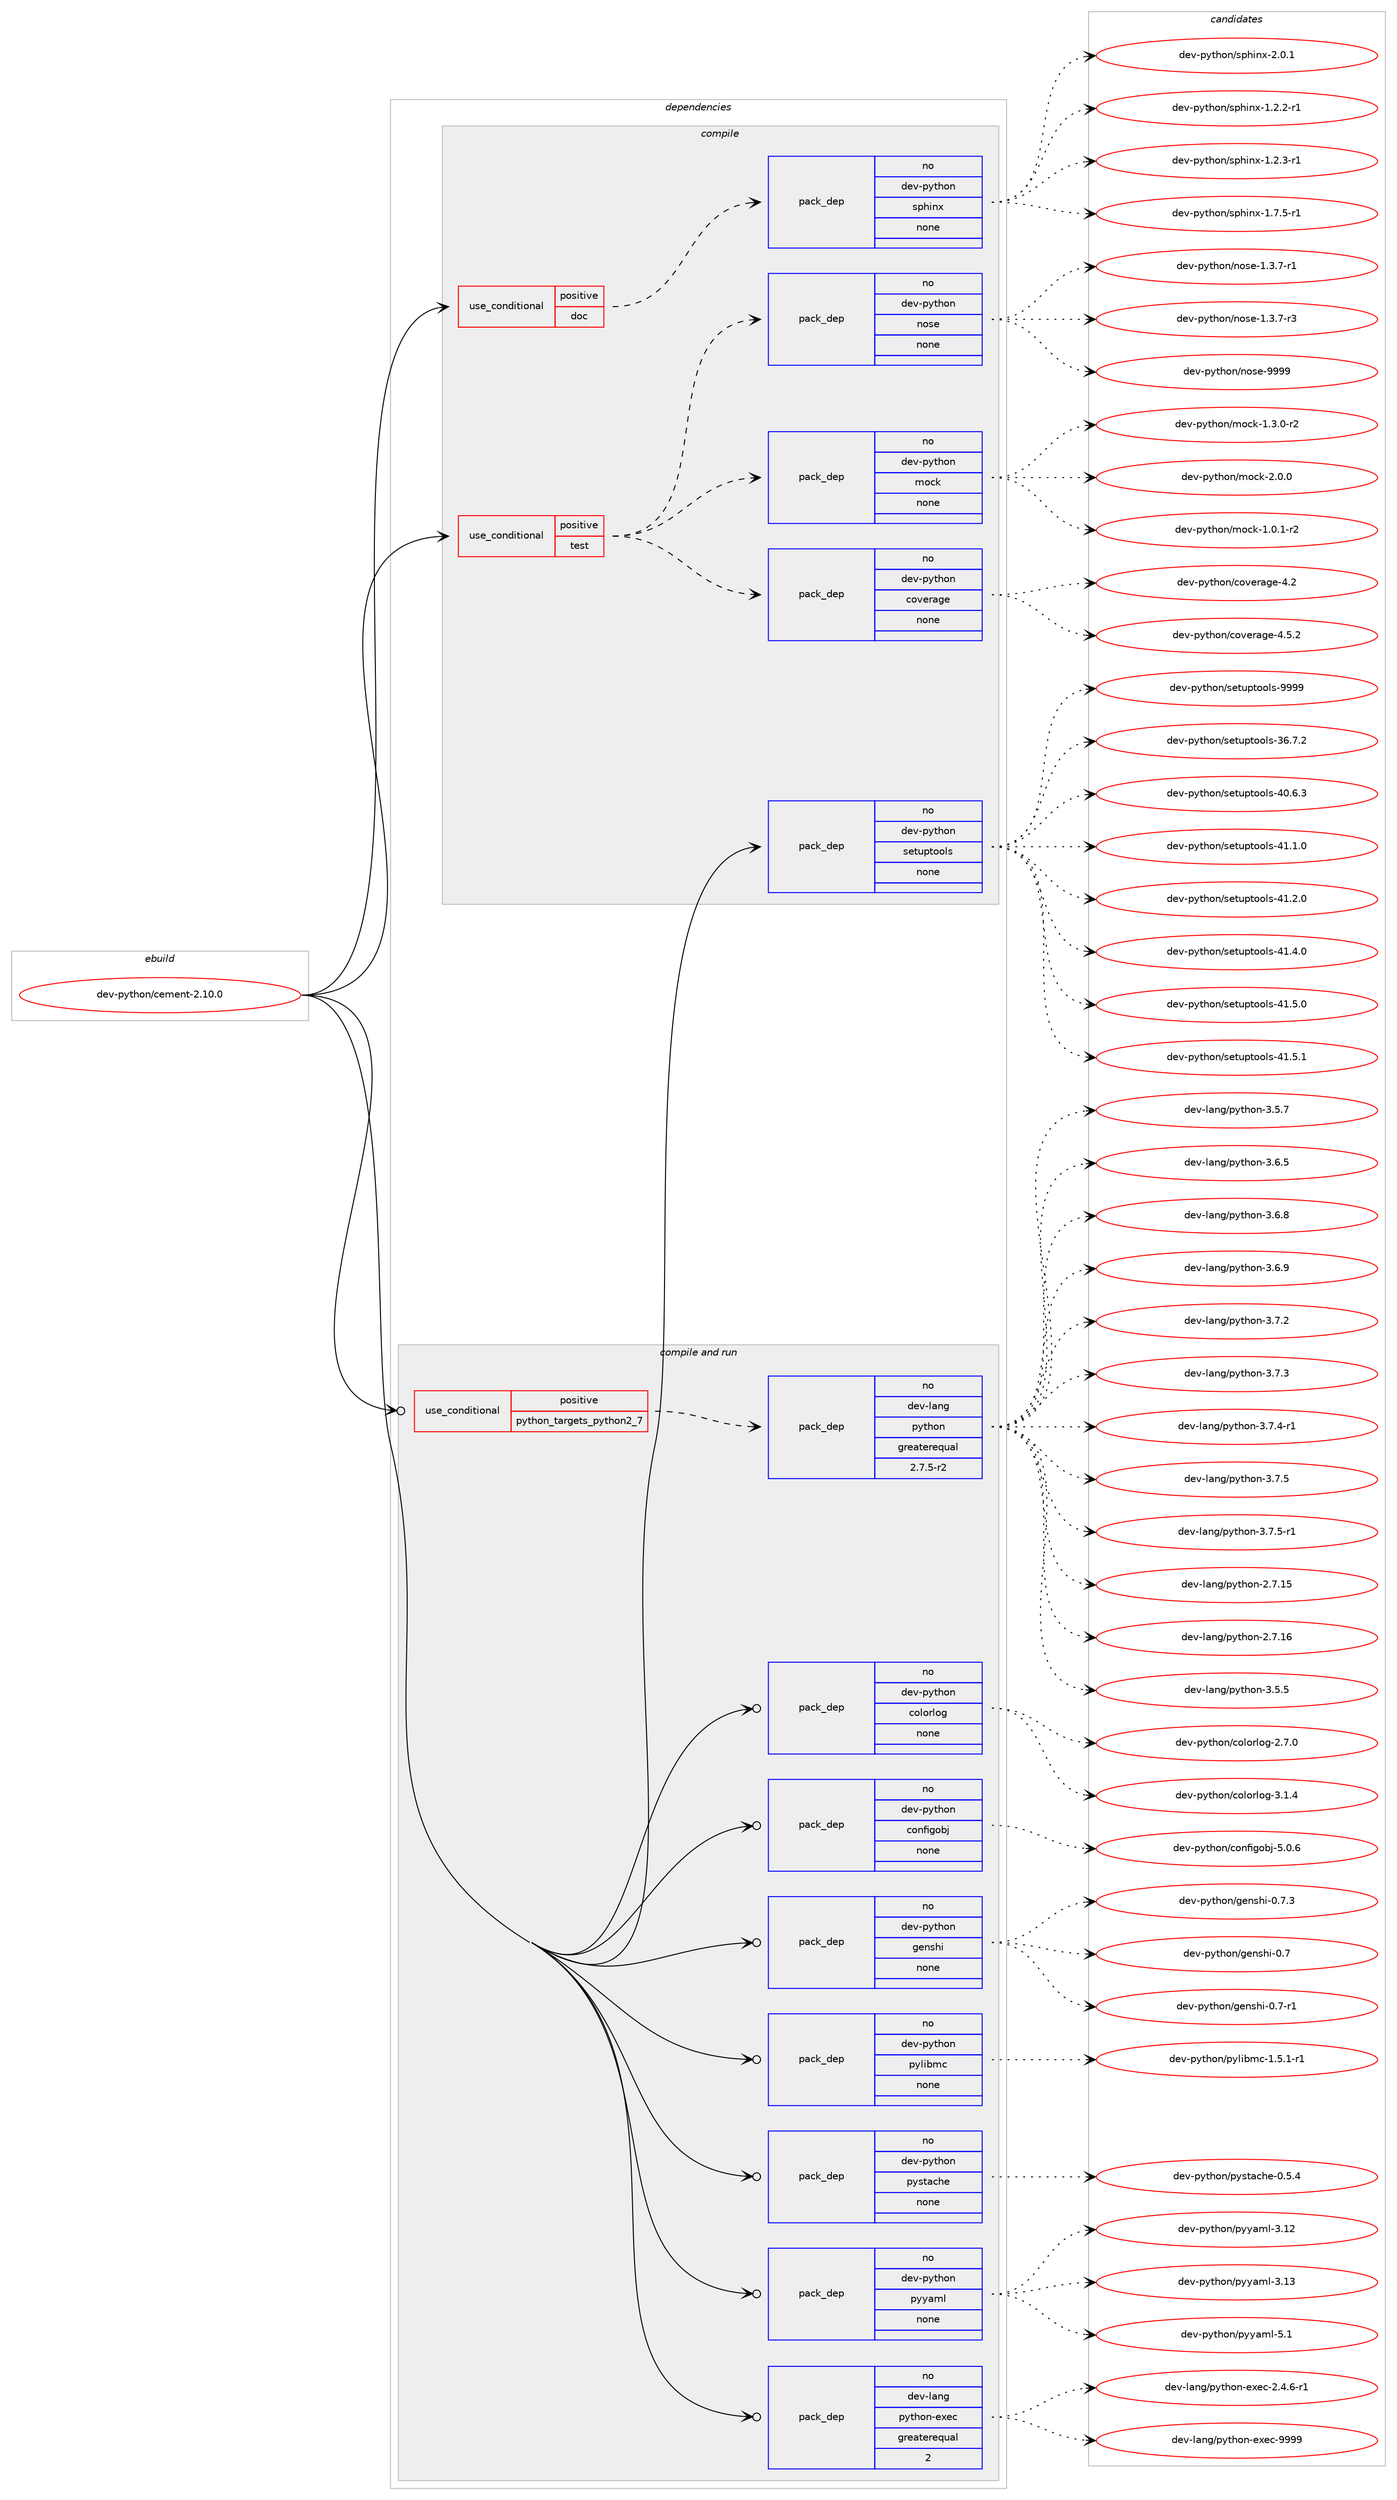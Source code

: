digraph prolog {

# *************
# Graph options
# *************

newrank=true;
concentrate=true;
compound=true;
graph [rankdir=LR,fontname=Helvetica,fontsize=10,ranksep=1.5];#, ranksep=2.5, nodesep=0.2];
edge  [arrowhead=vee];
node  [fontname=Helvetica,fontsize=10];

# **********
# The ebuild
# **********

subgraph cluster_leftcol {
color=gray;
rank=same;
label=<<i>ebuild</i>>;
id [label="dev-python/cement-2.10.0", color=red, width=4, href="../dev-python/cement-2.10.0.svg"];
}

# ****************
# The dependencies
# ****************

subgraph cluster_midcol {
color=gray;
label=<<i>dependencies</i>>;
subgraph cluster_compile {
fillcolor="#eeeeee";
style=filled;
label=<<i>compile</i>>;
subgraph cond137334 {
dependency598356 [label=<<TABLE BORDER="0" CELLBORDER="1" CELLSPACING="0" CELLPADDING="4"><TR><TD ROWSPAN="3" CELLPADDING="10">use_conditional</TD></TR><TR><TD>positive</TD></TR><TR><TD>doc</TD></TR></TABLE>>, shape=none, color=red];
subgraph pack449243 {
dependency598357 [label=<<TABLE BORDER="0" CELLBORDER="1" CELLSPACING="0" CELLPADDING="4" WIDTH="220"><TR><TD ROWSPAN="6" CELLPADDING="30">pack_dep</TD></TR><TR><TD WIDTH="110">no</TD></TR><TR><TD>dev-python</TD></TR><TR><TD>sphinx</TD></TR><TR><TD>none</TD></TR><TR><TD></TD></TR></TABLE>>, shape=none, color=blue];
}
dependency598356:e -> dependency598357:w [weight=20,style="dashed",arrowhead="vee"];
}
id:e -> dependency598356:w [weight=20,style="solid",arrowhead="vee"];
subgraph cond137335 {
dependency598358 [label=<<TABLE BORDER="0" CELLBORDER="1" CELLSPACING="0" CELLPADDING="4"><TR><TD ROWSPAN="3" CELLPADDING="10">use_conditional</TD></TR><TR><TD>positive</TD></TR><TR><TD>test</TD></TR></TABLE>>, shape=none, color=red];
subgraph pack449244 {
dependency598359 [label=<<TABLE BORDER="0" CELLBORDER="1" CELLSPACING="0" CELLPADDING="4" WIDTH="220"><TR><TD ROWSPAN="6" CELLPADDING="30">pack_dep</TD></TR><TR><TD WIDTH="110">no</TD></TR><TR><TD>dev-python</TD></TR><TR><TD>mock</TD></TR><TR><TD>none</TD></TR><TR><TD></TD></TR></TABLE>>, shape=none, color=blue];
}
dependency598358:e -> dependency598359:w [weight=20,style="dashed",arrowhead="vee"];
subgraph pack449245 {
dependency598360 [label=<<TABLE BORDER="0" CELLBORDER="1" CELLSPACING="0" CELLPADDING="4" WIDTH="220"><TR><TD ROWSPAN="6" CELLPADDING="30">pack_dep</TD></TR><TR><TD WIDTH="110">no</TD></TR><TR><TD>dev-python</TD></TR><TR><TD>nose</TD></TR><TR><TD>none</TD></TR><TR><TD></TD></TR></TABLE>>, shape=none, color=blue];
}
dependency598358:e -> dependency598360:w [weight=20,style="dashed",arrowhead="vee"];
subgraph pack449246 {
dependency598361 [label=<<TABLE BORDER="0" CELLBORDER="1" CELLSPACING="0" CELLPADDING="4" WIDTH="220"><TR><TD ROWSPAN="6" CELLPADDING="30">pack_dep</TD></TR><TR><TD WIDTH="110">no</TD></TR><TR><TD>dev-python</TD></TR><TR><TD>coverage</TD></TR><TR><TD>none</TD></TR><TR><TD></TD></TR></TABLE>>, shape=none, color=blue];
}
dependency598358:e -> dependency598361:w [weight=20,style="dashed",arrowhead="vee"];
}
id:e -> dependency598358:w [weight=20,style="solid",arrowhead="vee"];
subgraph pack449247 {
dependency598362 [label=<<TABLE BORDER="0" CELLBORDER="1" CELLSPACING="0" CELLPADDING="4" WIDTH="220"><TR><TD ROWSPAN="6" CELLPADDING="30">pack_dep</TD></TR><TR><TD WIDTH="110">no</TD></TR><TR><TD>dev-python</TD></TR><TR><TD>setuptools</TD></TR><TR><TD>none</TD></TR><TR><TD></TD></TR></TABLE>>, shape=none, color=blue];
}
id:e -> dependency598362:w [weight=20,style="solid",arrowhead="vee"];
}
subgraph cluster_compileandrun {
fillcolor="#eeeeee";
style=filled;
label=<<i>compile and run</i>>;
subgraph cond137336 {
dependency598363 [label=<<TABLE BORDER="0" CELLBORDER="1" CELLSPACING="0" CELLPADDING="4"><TR><TD ROWSPAN="3" CELLPADDING="10">use_conditional</TD></TR><TR><TD>positive</TD></TR><TR><TD>python_targets_python2_7</TD></TR></TABLE>>, shape=none, color=red];
subgraph pack449248 {
dependency598364 [label=<<TABLE BORDER="0" CELLBORDER="1" CELLSPACING="0" CELLPADDING="4" WIDTH="220"><TR><TD ROWSPAN="6" CELLPADDING="30">pack_dep</TD></TR><TR><TD WIDTH="110">no</TD></TR><TR><TD>dev-lang</TD></TR><TR><TD>python</TD></TR><TR><TD>greaterequal</TD></TR><TR><TD>2.7.5-r2</TD></TR></TABLE>>, shape=none, color=blue];
}
dependency598363:e -> dependency598364:w [weight=20,style="dashed",arrowhead="vee"];
}
id:e -> dependency598363:w [weight=20,style="solid",arrowhead="odotvee"];
subgraph pack449249 {
dependency598365 [label=<<TABLE BORDER="0" CELLBORDER="1" CELLSPACING="0" CELLPADDING="4" WIDTH="220"><TR><TD ROWSPAN="6" CELLPADDING="30">pack_dep</TD></TR><TR><TD WIDTH="110">no</TD></TR><TR><TD>dev-lang</TD></TR><TR><TD>python-exec</TD></TR><TR><TD>greaterequal</TD></TR><TR><TD>2</TD></TR></TABLE>>, shape=none, color=blue];
}
id:e -> dependency598365:w [weight=20,style="solid",arrowhead="odotvee"];
subgraph pack449250 {
dependency598366 [label=<<TABLE BORDER="0" CELLBORDER="1" CELLSPACING="0" CELLPADDING="4" WIDTH="220"><TR><TD ROWSPAN="6" CELLPADDING="30">pack_dep</TD></TR><TR><TD WIDTH="110">no</TD></TR><TR><TD>dev-python</TD></TR><TR><TD>colorlog</TD></TR><TR><TD>none</TD></TR><TR><TD></TD></TR></TABLE>>, shape=none, color=blue];
}
id:e -> dependency598366:w [weight=20,style="solid",arrowhead="odotvee"];
subgraph pack449251 {
dependency598367 [label=<<TABLE BORDER="0" CELLBORDER="1" CELLSPACING="0" CELLPADDING="4" WIDTH="220"><TR><TD ROWSPAN="6" CELLPADDING="30">pack_dep</TD></TR><TR><TD WIDTH="110">no</TD></TR><TR><TD>dev-python</TD></TR><TR><TD>configobj</TD></TR><TR><TD>none</TD></TR><TR><TD></TD></TR></TABLE>>, shape=none, color=blue];
}
id:e -> dependency598367:w [weight=20,style="solid",arrowhead="odotvee"];
subgraph pack449252 {
dependency598368 [label=<<TABLE BORDER="0" CELLBORDER="1" CELLSPACING="0" CELLPADDING="4" WIDTH="220"><TR><TD ROWSPAN="6" CELLPADDING="30">pack_dep</TD></TR><TR><TD WIDTH="110">no</TD></TR><TR><TD>dev-python</TD></TR><TR><TD>genshi</TD></TR><TR><TD>none</TD></TR><TR><TD></TD></TR></TABLE>>, shape=none, color=blue];
}
id:e -> dependency598368:w [weight=20,style="solid",arrowhead="odotvee"];
subgraph pack449253 {
dependency598369 [label=<<TABLE BORDER="0" CELLBORDER="1" CELLSPACING="0" CELLPADDING="4" WIDTH="220"><TR><TD ROWSPAN="6" CELLPADDING="30">pack_dep</TD></TR><TR><TD WIDTH="110">no</TD></TR><TR><TD>dev-python</TD></TR><TR><TD>pylibmc</TD></TR><TR><TD>none</TD></TR><TR><TD></TD></TR></TABLE>>, shape=none, color=blue];
}
id:e -> dependency598369:w [weight=20,style="solid",arrowhead="odotvee"];
subgraph pack449254 {
dependency598370 [label=<<TABLE BORDER="0" CELLBORDER="1" CELLSPACING="0" CELLPADDING="4" WIDTH="220"><TR><TD ROWSPAN="6" CELLPADDING="30">pack_dep</TD></TR><TR><TD WIDTH="110">no</TD></TR><TR><TD>dev-python</TD></TR><TR><TD>pystache</TD></TR><TR><TD>none</TD></TR><TR><TD></TD></TR></TABLE>>, shape=none, color=blue];
}
id:e -> dependency598370:w [weight=20,style="solid",arrowhead="odotvee"];
subgraph pack449255 {
dependency598371 [label=<<TABLE BORDER="0" CELLBORDER="1" CELLSPACING="0" CELLPADDING="4" WIDTH="220"><TR><TD ROWSPAN="6" CELLPADDING="30">pack_dep</TD></TR><TR><TD WIDTH="110">no</TD></TR><TR><TD>dev-python</TD></TR><TR><TD>pyyaml</TD></TR><TR><TD>none</TD></TR><TR><TD></TD></TR></TABLE>>, shape=none, color=blue];
}
id:e -> dependency598371:w [weight=20,style="solid",arrowhead="odotvee"];
}
subgraph cluster_run {
fillcolor="#eeeeee";
style=filled;
label=<<i>run</i>>;
}
}

# **************
# The candidates
# **************

subgraph cluster_choices {
rank=same;
color=gray;
label=<<i>candidates</i>>;

subgraph choice449243 {
color=black;
nodesep=1;
choice10010111845112121116104111110471151121041051101204549465046504511449 [label="dev-python/sphinx-1.2.2-r1", color=red, width=4,href="../dev-python/sphinx-1.2.2-r1.svg"];
choice10010111845112121116104111110471151121041051101204549465046514511449 [label="dev-python/sphinx-1.2.3-r1", color=red, width=4,href="../dev-python/sphinx-1.2.3-r1.svg"];
choice10010111845112121116104111110471151121041051101204549465546534511449 [label="dev-python/sphinx-1.7.5-r1", color=red, width=4,href="../dev-python/sphinx-1.7.5-r1.svg"];
choice1001011184511212111610411111047115112104105110120455046484649 [label="dev-python/sphinx-2.0.1", color=red, width=4,href="../dev-python/sphinx-2.0.1.svg"];
dependency598357:e -> choice10010111845112121116104111110471151121041051101204549465046504511449:w [style=dotted,weight="100"];
dependency598357:e -> choice10010111845112121116104111110471151121041051101204549465046514511449:w [style=dotted,weight="100"];
dependency598357:e -> choice10010111845112121116104111110471151121041051101204549465546534511449:w [style=dotted,weight="100"];
dependency598357:e -> choice1001011184511212111610411111047115112104105110120455046484649:w [style=dotted,weight="100"];
}
subgraph choice449244 {
color=black;
nodesep=1;
choice1001011184511212111610411111047109111991074549464846494511450 [label="dev-python/mock-1.0.1-r2", color=red, width=4,href="../dev-python/mock-1.0.1-r2.svg"];
choice1001011184511212111610411111047109111991074549465146484511450 [label="dev-python/mock-1.3.0-r2", color=red, width=4,href="../dev-python/mock-1.3.0-r2.svg"];
choice100101118451121211161041111104710911199107455046484648 [label="dev-python/mock-2.0.0", color=red, width=4,href="../dev-python/mock-2.0.0.svg"];
dependency598359:e -> choice1001011184511212111610411111047109111991074549464846494511450:w [style=dotted,weight="100"];
dependency598359:e -> choice1001011184511212111610411111047109111991074549465146484511450:w [style=dotted,weight="100"];
dependency598359:e -> choice100101118451121211161041111104710911199107455046484648:w [style=dotted,weight="100"];
}
subgraph choice449245 {
color=black;
nodesep=1;
choice10010111845112121116104111110471101111151014549465146554511449 [label="dev-python/nose-1.3.7-r1", color=red, width=4,href="../dev-python/nose-1.3.7-r1.svg"];
choice10010111845112121116104111110471101111151014549465146554511451 [label="dev-python/nose-1.3.7-r3", color=red, width=4,href="../dev-python/nose-1.3.7-r3.svg"];
choice10010111845112121116104111110471101111151014557575757 [label="dev-python/nose-9999", color=red, width=4,href="../dev-python/nose-9999.svg"];
dependency598360:e -> choice10010111845112121116104111110471101111151014549465146554511449:w [style=dotted,weight="100"];
dependency598360:e -> choice10010111845112121116104111110471101111151014549465146554511451:w [style=dotted,weight="100"];
dependency598360:e -> choice10010111845112121116104111110471101111151014557575757:w [style=dotted,weight="100"];
}
subgraph choice449246 {
color=black;
nodesep=1;
choice1001011184511212111610411111047991111181011149710310145524650 [label="dev-python/coverage-4.2", color=red, width=4,href="../dev-python/coverage-4.2.svg"];
choice10010111845112121116104111110479911111810111497103101455246534650 [label="dev-python/coverage-4.5.2", color=red, width=4,href="../dev-python/coverage-4.5.2.svg"];
dependency598361:e -> choice1001011184511212111610411111047991111181011149710310145524650:w [style=dotted,weight="100"];
dependency598361:e -> choice10010111845112121116104111110479911111810111497103101455246534650:w [style=dotted,weight="100"];
}
subgraph choice449247 {
color=black;
nodesep=1;
choice100101118451121211161041111104711510111611711211611111110811545515446554650 [label="dev-python/setuptools-36.7.2", color=red, width=4,href="../dev-python/setuptools-36.7.2.svg"];
choice100101118451121211161041111104711510111611711211611111110811545524846544651 [label="dev-python/setuptools-40.6.3", color=red, width=4,href="../dev-python/setuptools-40.6.3.svg"];
choice100101118451121211161041111104711510111611711211611111110811545524946494648 [label="dev-python/setuptools-41.1.0", color=red, width=4,href="../dev-python/setuptools-41.1.0.svg"];
choice100101118451121211161041111104711510111611711211611111110811545524946504648 [label="dev-python/setuptools-41.2.0", color=red, width=4,href="../dev-python/setuptools-41.2.0.svg"];
choice100101118451121211161041111104711510111611711211611111110811545524946524648 [label="dev-python/setuptools-41.4.0", color=red, width=4,href="../dev-python/setuptools-41.4.0.svg"];
choice100101118451121211161041111104711510111611711211611111110811545524946534648 [label="dev-python/setuptools-41.5.0", color=red, width=4,href="../dev-python/setuptools-41.5.0.svg"];
choice100101118451121211161041111104711510111611711211611111110811545524946534649 [label="dev-python/setuptools-41.5.1", color=red, width=4,href="../dev-python/setuptools-41.5.1.svg"];
choice10010111845112121116104111110471151011161171121161111111081154557575757 [label="dev-python/setuptools-9999", color=red, width=4,href="../dev-python/setuptools-9999.svg"];
dependency598362:e -> choice100101118451121211161041111104711510111611711211611111110811545515446554650:w [style=dotted,weight="100"];
dependency598362:e -> choice100101118451121211161041111104711510111611711211611111110811545524846544651:w [style=dotted,weight="100"];
dependency598362:e -> choice100101118451121211161041111104711510111611711211611111110811545524946494648:w [style=dotted,weight="100"];
dependency598362:e -> choice100101118451121211161041111104711510111611711211611111110811545524946504648:w [style=dotted,weight="100"];
dependency598362:e -> choice100101118451121211161041111104711510111611711211611111110811545524946524648:w [style=dotted,weight="100"];
dependency598362:e -> choice100101118451121211161041111104711510111611711211611111110811545524946534648:w [style=dotted,weight="100"];
dependency598362:e -> choice100101118451121211161041111104711510111611711211611111110811545524946534649:w [style=dotted,weight="100"];
dependency598362:e -> choice10010111845112121116104111110471151011161171121161111111081154557575757:w [style=dotted,weight="100"];
}
subgraph choice449248 {
color=black;
nodesep=1;
choice10010111845108971101034711212111610411111045504655464953 [label="dev-lang/python-2.7.15", color=red, width=4,href="../dev-lang/python-2.7.15.svg"];
choice10010111845108971101034711212111610411111045504655464954 [label="dev-lang/python-2.7.16", color=red, width=4,href="../dev-lang/python-2.7.16.svg"];
choice100101118451089711010347112121116104111110455146534653 [label="dev-lang/python-3.5.5", color=red, width=4,href="../dev-lang/python-3.5.5.svg"];
choice100101118451089711010347112121116104111110455146534655 [label="dev-lang/python-3.5.7", color=red, width=4,href="../dev-lang/python-3.5.7.svg"];
choice100101118451089711010347112121116104111110455146544653 [label="dev-lang/python-3.6.5", color=red, width=4,href="../dev-lang/python-3.6.5.svg"];
choice100101118451089711010347112121116104111110455146544656 [label="dev-lang/python-3.6.8", color=red, width=4,href="../dev-lang/python-3.6.8.svg"];
choice100101118451089711010347112121116104111110455146544657 [label="dev-lang/python-3.6.9", color=red, width=4,href="../dev-lang/python-3.6.9.svg"];
choice100101118451089711010347112121116104111110455146554650 [label="dev-lang/python-3.7.2", color=red, width=4,href="../dev-lang/python-3.7.2.svg"];
choice100101118451089711010347112121116104111110455146554651 [label="dev-lang/python-3.7.3", color=red, width=4,href="../dev-lang/python-3.7.3.svg"];
choice1001011184510897110103471121211161041111104551465546524511449 [label="dev-lang/python-3.7.4-r1", color=red, width=4,href="../dev-lang/python-3.7.4-r1.svg"];
choice100101118451089711010347112121116104111110455146554653 [label="dev-lang/python-3.7.5", color=red, width=4,href="../dev-lang/python-3.7.5.svg"];
choice1001011184510897110103471121211161041111104551465546534511449 [label="dev-lang/python-3.7.5-r1", color=red, width=4,href="../dev-lang/python-3.7.5-r1.svg"];
dependency598364:e -> choice10010111845108971101034711212111610411111045504655464953:w [style=dotted,weight="100"];
dependency598364:e -> choice10010111845108971101034711212111610411111045504655464954:w [style=dotted,weight="100"];
dependency598364:e -> choice100101118451089711010347112121116104111110455146534653:w [style=dotted,weight="100"];
dependency598364:e -> choice100101118451089711010347112121116104111110455146534655:w [style=dotted,weight="100"];
dependency598364:e -> choice100101118451089711010347112121116104111110455146544653:w [style=dotted,weight="100"];
dependency598364:e -> choice100101118451089711010347112121116104111110455146544656:w [style=dotted,weight="100"];
dependency598364:e -> choice100101118451089711010347112121116104111110455146544657:w [style=dotted,weight="100"];
dependency598364:e -> choice100101118451089711010347112121116104111110455146554650:w [style=dotted,weight="100"];
dependency598364:e -> choice100101118451089711010347112121116104111110455146554651:w [style=dotted,weight="100"];
dependency598364:e -> choice1001011184510897110103471121211161041111104551465546524511449:w [style=dotted,weight="100"];
dependency598364:e -> choice100101118451089711010347112121116104111110455146554653:w [style=dotted,weight="100"];
dependency598364:e -> choice1001011184510897110103471121211161041111104551465546534511449:w [style=dotted,weight="100"];
}
subgraph choice449249 {
color=black;
nodesep=1;
choice10010111845108971101034711212111610411111045101120101994550465246544511449 [label="dev-lang/python-exec-2.4.6-r1", color=red, width=4,href="../dev-lang/python-exec-2.4.6-r1.svg"];
choice10010111845108971101034711212111610411111045101120101994557575757 [label="dev-lang/python-exec-9999", color=red, width=4,href="../dev-lang/python-exec-9999.svg"];
dependency598365:e -> choice10010111845108971101034711212111610411111045101120101994550465246544511449:w [style=dotted,weight="100"];
dependency598365:e -> choice10010111845108971101034711212111610411111045101120101994557575757:w [style=dotted,weight="100"];
}
subgraph choice449250 {
color=black;
nodesep=1;
choice100101118451121211161041111104799111108111114108111103455046554648 [label="dev-python/colorlog-2.7.0", color=red, width=4,href="../dev-python/colorlog-2.7.0.svg"];
choice100101118451121211161041111104799111108111114108111103455146494652 [label="dev-python/colorlog-3.1.4", color=red, width=4,href="../dev-python/colorlog-3.1.4.svg"];
dependency598366:e -> choice100101118451121211161041111104799111108111114108111103455046554648:w [style=dotted,weight="100"];
dependency598366:e -> choice100101118451121211161041111104799111108111114108111103455146494652:w [style=dotted,weight="100"];
}
subgraph choice449251 {
color=black;
nodesep=1;
choice10010111845112121116104111110479911111010210510311198106455346484654 [label="dev-python/configobj-5.0.6", color=red, width=4,href="../dev-python/configobj-5.0.6.svg"];
dependency598367:e -> choice10010111845112121116104111110479911111010210510311198106455346484654:w [style=dotted,weight="100"];
}
subgraph choice449252 {
color=black;
nodesep=1;
choice100101118451121211161041111104710310111011510410545484655 [label="dev-python/genshi-0.7", color=red, width=4,href="../dev-python/genshi-0.7.svg"];
choice1001011184511212111610411111047103101110115104105454846554511449 [label="dev-python/genshi-0.7-r1", color=red, width=4,href="../dev-python/genshi-0.7-r1.svg"];
choice1001011184511212111610411111047103101110115104105454846554651 [label="dev-python/genshi-0.7.3", color=red, width=4,href="../dev-python/genshi-0.7.3.svg"];
dependency598368:e -> choice100101118451121211161041111104710310111011510410545484655:w [style=dotted,weight="100"];
dependency598368:e -> choice1001011184511212111610411111047103101110115104105454846554511449:w [style=dotted,weight="100"];
dependency598368:e -> choice1001011184511212111610411111047103101110115104105454846554651:w [style=dotted,weight="100"];
}
subgraph choice449253 {
color=black;
nodesep=1;
choice100101118451121211161041111104711212110810598109994549465346494511449 [label="dev-python/pylibmc-1.5.1-r1", color=red, width=4,href="../dev-python/pylibmc-1.5.1-r1.svg"];
dependency598369:e -> choice100101118451121211161041111104711212110810598109994549465346494511449:w [style=dotted,weight="100"];
}
subgraph choice449254 {
color=black;
nodesep=1;
choice10010111845112121116104111110471121211151169799104101454846534652 [label="dev-python/pystache-0.5.4", color=red, width=4,href="../dev-python/pystache-0.5.4.svg"];
dependency598370:e -> choice10010111845112121116104111110471121211151169799104101454846534652:w [style=dotted,weight="100"];
}
subgraph choice449255 {
color=black;
nodesep=1;
choice1001011184511212111610411111047112121121971091084551464950 [label="dev-python/pyyaml-3.12", color=red, width=4,href="../dev-python/pyyaml-3.12.svg"];
choice1001011184511212111610411111047112121121971091084551464951 [label="dev-python/pyyaml-3.13", color=red, width=4,href="../dev-python/pyyaml-3.13.svg"];
choice10010111845112121116104111110471121211219710910845534649 [label="dev-python/pyyaml-5.1", color=red, width=4,href="../dev-python/pyyaml-5.1.svg"];
dependency598371:e -> choice1001011184511212111610411111047112121121971091084551464950:w [style=dotted,weight="100"];
dependency598371:e -> choice1001011184511212111610411111047112121121971091084551464951:w [style=dotted,weight="100"];
dependency598371:e -> choice10010111845112121116104111110471121211219710910845534649:w [style=dotted,weight="100"];
}
}

}
